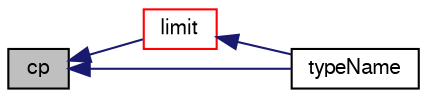 digraph "cp"
{
  bgcolor="transparent";
  edge [fontname="FreeSans",fontsize="10",labelfontname="FreeSans",labelfontsize="10"];
  node [fontname="FreeSans",fontsize="10",shape=record];
  rankdir="LR";
  Node154 [label="cp",height=0.2,width=0.4,color="black", fillcolor="grey75", style="filled", fontcolor="black"];
  Node154 -> Node155 [dir="back",color="midnightblue",fontsize="10",style="solid",fontname="FreeSans"];
  Node155 [label="limit",height=0.2,width=0.4,color="red",URL="$a30366.html#a1db1b345559ac8b85bba6c587dcc1264",tooltip="Limit the temperature to be in the range Tlow_ to Thigh_. "];
  Node155 -> Node157 [dir="back",color="midnightblue",fontsize="10",style="solid",fontname="FreeSans"];
  Node157 [label="typeName",height=0.2,width=0.4,color="black",URL="$a30366.html#a561f535eabff4d94fd999c48df4443bd",tooltip="Return the instantiated type name. "];
  Node154 -> Node157 [dir="back",color="midnightblue",fontsize="10",style="solid",fontname="FreeSans"];
}
